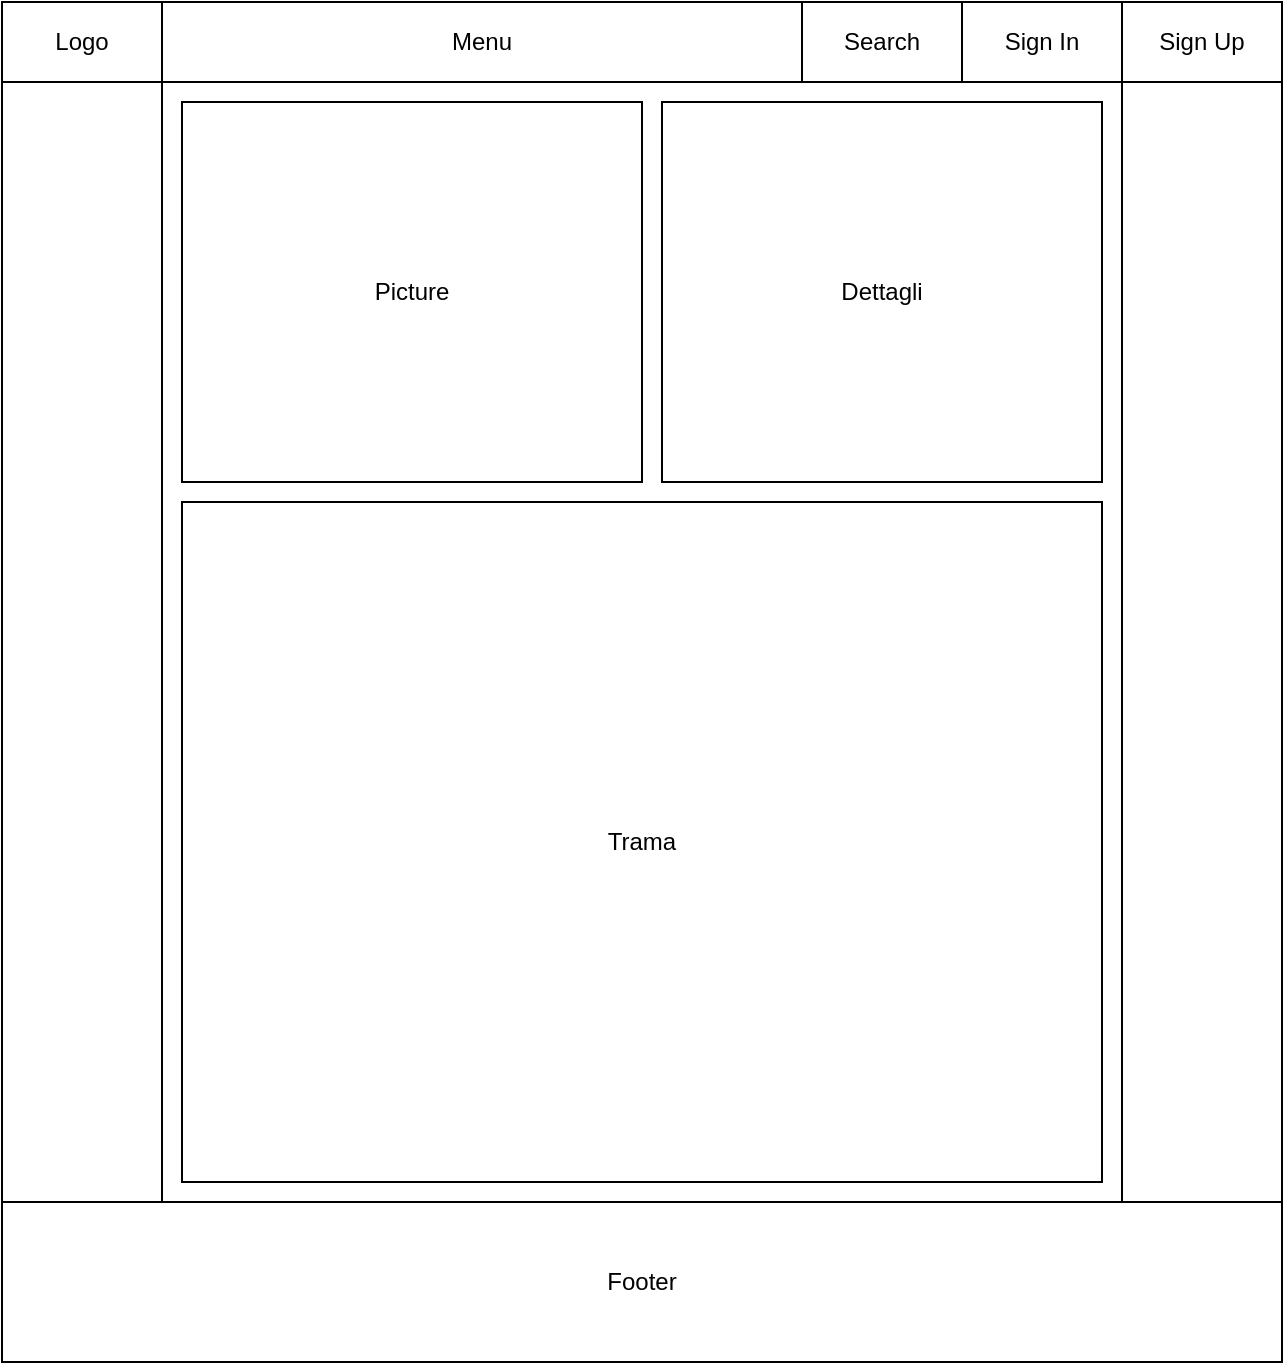 <mxfile version="10.6.2" type="device"><diagram id="M87fMYYanFRHxAk16sxB" name="Page-1"><mxGraphModel dx="1394" dy="846" grid="1" gridSize="10" guides="1" tooltips="1" connect="1" arrows="1" fold="1" page="1" pageScale="1" pageWidth="827" pageHeight="1169" math="0" shadow="0"><root><mxCell id="0"/><mxCell id="1" parent="0"/><mxCell id="dBtcvZTlpM4b5QdfqvfM-1" value="" style="rounded=0;whiteSpace=wrap;html=1;" vertex="1" parent="1"><mxGeometry x="80" y="160" width="640" height="680" as="geometry"/></mxCell><mxCell id="dBtcvZTlpM4b5QdfqvfM-2" value="Menu" style="rounded=0;whiteSpace=wrap;html=1;" vertex="1" parent="1"><mxGeometry x="160" y="160" width="320" height="40" as="geometry"/></mxCell><mxCell id="dBtcvZTlpM4b5QdfqvfM-3" value="Logo" style="rounded=0;whiteSpace=wrap;html=1;" vertex="1" parent="1"><mxGeometry x="80" y="160" width="80" height="40" as="geometry"/></mxCell><mxCell id="dBtcvZTlpM4b5QdfqvfM-4" value="Sign In" style="rounded=0;whiteSpace=wrap;html=1;" vertex="1" parent="1"><mxGeometry x="560" y="160" width="80" height="40" as="geometry"/></mxCell><mxCell id="dBtcvZTlpM4b5QdfqvfM-5" value="Sign Up&lt;br&gt;" style="rounded=0;whiteSpace=wrap;html=1;" vertex="1" parent="1"><mxGeometry x="640" y="160" width="80" height="40" as="geometry"/></mxCell><mxCell id="dBtcvZTlpM4b5QdfqvfM-8" value="Search" style="rounded=0;whiteSpace=wrap;html=1;" vertex="1" parent="1"><mxGeometry x="480" y="160" width="80" height="40" as="geometry"/></mxCell><mxCell id="dBtcvZTlpM4b5QdfqvfM-13" value="Footer" style="rounded=0;whiteSpace=wrap;html=1;" vertex="1" parent="1"><mxGeometry x="80" y="760" width="640" height="80" as="geometry"/></mxCell><mxCell id="dBtcvZTlpM4b5QdfqvfM-35" value="" style="rounded=0;whiteSpace=wrap;html=1;" vertex="1" parent="1"><mxGeometry x="160" y="200" width="480" height="560" as="geometry"/></mxCell><mxCell id="dBtcvZTlpM4b5QdfqvfM-36" value="Picture" style="rounded=0;whiteSpace=wrap;html=1;" vertex="1" parent="1"><mxGeometry x="170" y="210" width="230" height="190" as="geometry"/></mxCell><mxCell id="dBtcvZTlpM4b5QdfqvfM-37" value="Dettagli" style="rounded=0;whiteSpace=wrap;html=1;" vertex="1" parent="1"><mxGeometry x="410" y="210" width="220" height="190" as="geometry"/></mxCell><mxCell id="dBtcvZTlpM4b5QdfqvfM-38" value="Trama" style="rounded=0;whiteSpace=wrap;html=1;" vertex="1" parent="1"><mxGeometry x="170" y="410" width="460" height="340" as="geometry"/></mxCell></root></mxGraphModel></diagram></mxfile>